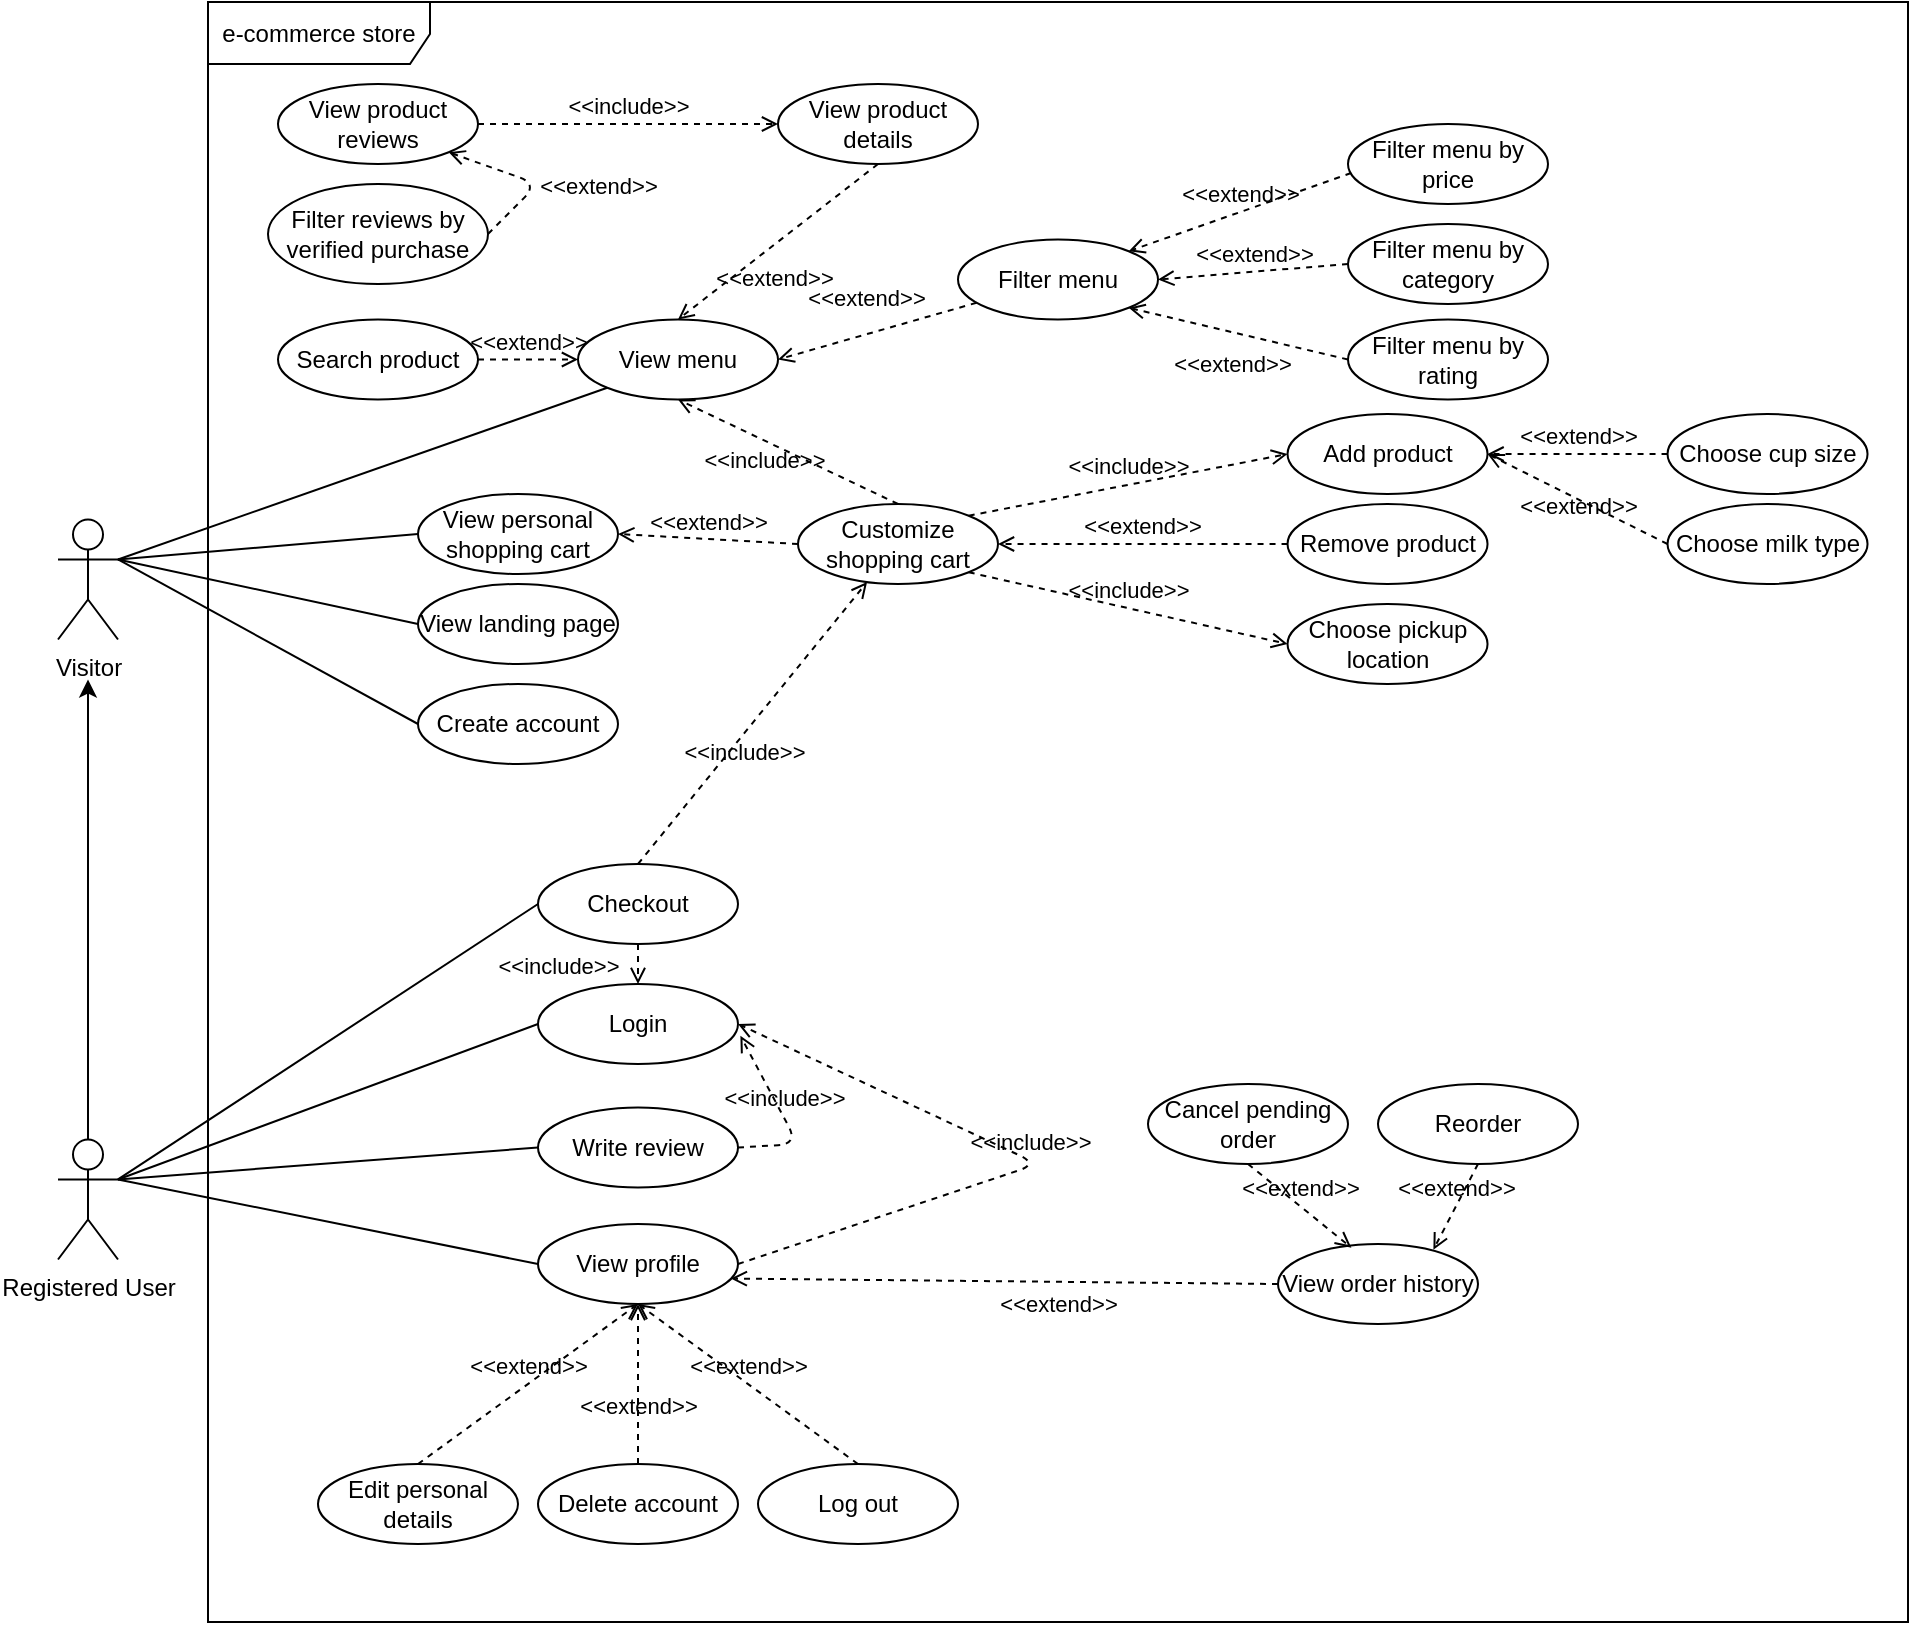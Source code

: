 <mxfile>
    <diagram id="r7dJbAfV3GpIy4L5jjtw" name="e-commerce store">
        <mxGraphModel dx="740" dy="977" grid="1" gridSize="10" guides="1" tooltips="1" connect="1" arrows="1" fold="1" page="1" pageScale="1" pageWidth="1169" pageHeight="827" math="0" shadow="0">
            <root>
                <mxCell id="0"/>
                <mxCell id="1" parent="0"/>
                <mxCell id="3" value="Visitor" style="shape=umlActor;verticalLabelPosition=bottom;verticalAlign=top;html=1;" parent="1" vertex="1">
                    <mxGeometry x="60" y="267.75" width="30" height="60" as="geometry"/>
                </mxCell>
                <mxCell id="9" style="edgeStyle=none;html=1;" parent="1" source="4" edge="1">
                    <mxGeometry relative="1" as="geometry">
                        <mxPoint x="75" y="347.75" as="targetPoint"/>
                    </mxGeometry>
                </mxCell>
                <mxCell id="4" value="Registered User" style="shape=umlActor;verticalLabelPosition=bottom;verticalAlign=top;html=1;" parent="1" vertex="1">
                    <mxGeometry x="60" y="577.75" width="30" height="60" as="geometry"/>
                </mxCell>
                <mxCell id="14" value="View order history" style="ellipse;whiteSpace=wrap;html=1;" parent="1" vertex="1">
                    <mxGeometry x="670" y="630" width="100" height="40" as="geometry"/>
                </mxCell>
                <mxCell id="18" value="Write review" style="ellipse;whiteSpace=wrap;html=1;" parent="1" vertex="1">
                    <mxGeometry x="300" y="561.75" width="100" height="40" as="geometry"/>
                </mxCell>
                <mxCell id="23" value="Login" style="ellipse;whiteSpace=wrap;html=1;align=center;" parent="1" vertex="1">
                    <mxGeometry x="300" y="500" width="100" height="40" as="geometry"/>
                </mxCell>
                <mxCell id="27" value="Customize shopping cart" style="ellipse;whiteSpace=wrap;html=1;align=center;" parent="1" vertex="1">
                    <mxGeometry x="430" y="260" width="100" height="40" as="geometry"/>
                </mxCell>
                <mxCell id="29" value="View landing page" style="ellipse;whiteSpace=wrap;html=1;align=center;" parent="1" vertex="1">
                    <mxGeometry x="240" y="300" width="100" height="40" as="geometry"/>
                </mxCell>
                <mxCell id="30" value="" style="endArrow=none;html=1;rounded=0;exitX=0;exitY=0.5;exitDx=0;exitDy=0;entryX=1;entryY=0.333;entryDx=0;entryDy=0;entryPerimeter=0;" parent="1" source="29" target="3" edge="1">
                    <mxGeometry relative="1" as="geometry">
                        <mxPoint x="622.5" y="339.25" as="sourcePoint"/>
                        <mxPoint x="90" y="290" as="targetPoint"/>
                    </mxGeometry>
                </mxCell>
                <mxCell id="31" value="View product reviews" style="ellipse;whiteSpace=wrap;html=1;" parent="1" vertex="1">
                    <mxGeometry x="170" y="50" width="100" height="40" as="geometry"/>
                </mxCell>
                <mxCell id="33" value="Create account" style="ellipse;whiteSpace=wrap;html=1;" parent="1" vertex="1">
                    <mxGeometry x="240" y="350" width="100" height="40" as="geometry"/>
                </mxCell>
                <mxCell id="34" value="" style="endArrow=none;html=1;rounded=0;exitX=0;exitY=0.5;exitDx=0;exitDy=0;entryX=1;entryY=0.333;entryDx=0;entryDy=0;entryPerimeter=0;" parent="1" source="33" target="3" edge="1">
                    <mxGeometry relative="1" as="geometry">
                        <mxPoint x="622.5" y="339.25" as="sourcePoint"/>
                        <mxPoint x="140" y="287.75" as="targetPoint"/>
                    </mxGeometry>
                </mxCell>
                <mxCell id="38" value="View profile" style="ellipse;whiteSpace=wrap;html=1;" parent="1" vertex="1">
                    <mxGeometry x="300" y="620" width="100" height="40" as="geometry"/>
                </mxCell>
                <mxCell id="42" value="Filter menu" style="ellipse;whiteSpace=wrap;html=1;align=center;" parent="1" vertex="1">
                    <mxGeometry x="510" y="127.75" width="100" height="40" as="geometry"/>
                </mxCell>
                <mxCell id="43" value="&amp;lt;&amp;lt;extend&amp;gt;&amp;gt;" style="html=1;verticalAlign=bottom;labelBackgroundColor=none;endArrow=open;endFill=0;dashed=1;entryX=1;entryY=0.5;entryDx=0;entryDy=0;" parent="1" source="42" target="44" edge="1">
                    <mxGeometry x="0.068" y="-9" width="160" relative="1" as="geometry">
                        <mxPoint x="570" y="222.25" as="sourcePoint"/>
                        <mxPoint x="720" y="192.25" as="targetPoint"/>
                        <mxPoint as="offset"/>
                    </mxGeometry>
                </mxCell>
                <mxCell id="44" value="View menu" style="ellipse;whiteSpace=wrap;html=1;align=center;" parent="1" vertex="1">
                    <mxGeometry x="320" y="167.75" width="100" height="40" as="geometry"/>
                </mxCell>
                <mxCell id="45" value="Add product" style="ellipse;whiteSpace=wrap;html=1;align=center;" parent="1" vertex="1">
                    <mxGeometry x="674.77" y="215" width="100" height="40" as="geometry"/>
                </mxCell>
                <mxCell id="49" value="&amp;lt;&amp;lt;include&amp;gt;&amp;gt;" style="html=1;verticalAlign=bottom;labelBackgroundColor=none;endArrow=open;endFill=0;dashed=1;exitX=1;exitY=0;exitDx=0;exitDy=0;entryX=0;entryY=0.5;entryDx=0;entryDy=0;" parent="1" source="27" target="45" edge="1">
                    <mxGeometry width="160" relative="1" as="geometry">
                        <mxPoint x="550.003" y="260.809" as="sourcePoint"/>
                        <mxPoint x="794.77" y="365" as="targetPoint"/>
                    </mxGeometry>
                </mxCell>
                <mxCell id="50" value="Choose cup size" style="ellipse;whiteSpace=wrap;html=1;align=center;" parent="1" vertex="1">
                    <mxGeometry x="864.77" y="215" width="100" height="40" as="geometry"/>
                </mxCell>
                <mxCell id="51" value="&amp;lt;&amp;lt;extend&amp;gt;&amp;gt;" style="html=1;verticalAlign=bottom;labelBackgroundColor=none;endArrow=open;endFill=0;dashed=1;entryX=1;entryY=0.5;entryDx=0;entryDy=0;exitX=0;exitY=0.5;exitDx=0;exitDy=0;" parent="1" source="50" target="45" edge="1">
                    <mxGeometry width="160" relative="1" as="geometry">
                        <mxPoint x="874.77" y="195" as="sourcePoint"/>
                        <mxPoint x="784.77" y="195" as="targetPoint"/>
                    </mxGeometry>
                </mxCell>
                <mxCell id="52" value="Filter reviews by verified purchase" style="ellipse;whiteSpace=wrap;html=1;align=center;" parent="1" vertex="1">
                    <mxGeometry x="165" y="100" width="110" height="50" as="geometry"/>
                </mxCell>
                <mxCell id="53" value="&amp;lt;&amp;lt;extend&amp;gt;&amp;gt;" style="html=1;verticalAlign=bottom;labelBackgroundColor=none;endArrow=open;endFill=0;dashed=1;exitX=1;exitY=0.5;exitDx=0;exitDy=0;entryX=1;entryY=1;entryDx=0;entryDy=0;" parent="1" source="52" target="31" edge="1">
                    <mxGeometry x="-0.145" y="-32" width="160" relative="1" as="geometry">
                        <mxPoint x="430" y="267.75" as="sourcePoint"/>
                        <mxPoint x="590" y="267.75" as="targetPoint"/>
                        <Array as="points">
                            <mxPoint x="300" y="100"/>
                        </Array>
                        <mxPoint x="19" y="40" as="offset"/>
                    </mxGeometry>
                </mxCell>
                <mxCell id="65" value="&amp;lt;&amp;lt;extend&amp;gt;&amp;gt;" style="html=1;verticalAlign=bottom;labelBackgroundColor=none;endArrow=open;endFill=0;dashed=1;entryX=0.964;entryY=0.682;entryDx=0;entryDy=0;entryPerimeter=0;exitX=0;exitY=0.5;exitDx=0;exitDy=0;" parent="1" source="14" target="38" edge="1">
                    <mxGeometry x="-0.2" y="20" width="160" relative="1" as="geometry">
                        <mxPoint x="460" y="708.75" as="sourcePoint"/>
                        <mxPoint x="730" y="701.75" as="targetPoint"/>
                        <mxPoint as="offset"/>
                    </mxGeometry>
                </mxCell>
                <mxCell id="70" value="" style="endArrow=none;html=1;rounded=0;exitX=0;exitY=0.5;exitDx=0;exitDy=0;entryX=1;entryY=0.333;entryDx=0;entryDy=0;entryPerimeter=0;" parent="1" source="18" target="4" edge="1">
                    <mxGeometry relative="1" as="geometry">
                        <mxPoint x="772.5" y="589.25" as="sourcePoint"/>
                        <mxPoint x="160" y="607.75" as="targetPoint"/>
                    </mxGeometry>
                </mxCell>
                <mxCell id="72" value="" style="endArrow=none;html=1;rounded=0;exitX=0;exitY=0.5;exitDx=0;exitDy=0;entryX=1;entryY=0.333;entryDx=0;entryDy=0;entryPerimeter=0;" parent="1" source="38" target="4" edge="1">
                    <mxGeometry relative="1" as="geometry">
                        <mxPoint x="772.5" y="589.25" as="sourcePoint"/>
                        <mxPoint x="160" y="607.75" as="targetPoint"/>
                    </mxGeometry>
                </mxCell>
                <mxCell id="76" value="" style="endArrow=none;html=1;rounded=0;exitX=0;exitY=0.5;exitDx=0;exitDy=0;entryX=1;entryY=0.333;entryDx=0;entryDy=0;entryPerimeter=0;" parent="1" source="23" target="4" edge="1">
                    <mxGeometry relative="1" as="geometry">
                        <mxPoint x="385" y="567.75" as="sourcePoint"/>
                        <mxPoint x="160" y="607.75" as="targetPoint"/>
                    </mxGeometry>
                </mxCell>
                <mxCell id="80" value="&amp;lt;&amp;lt;include&amp;gt;&amp;gt;" style="html=1;verticalAlign=bottom;labelBackgroundColor=none;endArrow=open;endFill=0;dashed=1;exitX=1;exitY=0.5;exitDx=0;exitDy=0;entryX=1.012;entryY=0.647;entryDx=0;entryDy=0;entryPerimeter=0;" parent="1" source="18" target="23" edge="1">
                    <mxGeometry width="160" relative="1" as="geometry">
                        <mxPoint x="620" y="531.75" as="sourcePoint"/>
                        <mxPoint x="780" y="531.75" as="targetPoint"/>
                        <Array as="points">
                            <mxPoint x="430" y="580"/>
                        </Array>
                    </mxGeometry>
                </mxCell>
                <mxCell id="81" value="&amp;lt;&amp;lt;include&amp;gt;&amp;gt;" style="html=1;verticalAlign=bottom;labelBackgroundColor=none;endArrow=open;endFill=0;dashed=1;exitX=1;exitY=0.5;exitDx=0;exitDy=0;entryX=1;entryY=0.5;entryDx=0;entryDy=0;" parent="1" source="38" target="23" edge="1">
                    <mxGeometry width="160" relative="1" as="geometry">
                        <mxPoint x="620" y="531.75" as="sourcePoint"/>
                        <mxPoint x="780" y="531.75" as="targetPoint"/>
                        <Array as="points">
                            <mxPoint x="550" y="590"/>
                        </Array>
                    </mxGeometry>
                </mxCell>
                <mxCell id="88" value="" style="endArrow=none;html=1;rounded=0;exitX=0;exitY=1;exitDx=0;exitDy=0;entryX=1;entryY=0.333;entryDx=0;entryDy=0;entryPerimeter=0;" parent="1" source="44" target="3" edge="1">
                    <mxGeometry relative="1" as="geometry">
                        <mxPoint x="622.5" y="199.25" as="sourcePoint"/>
                        <mxPoint x="130" y="287.75" as="targetPoint"/>
                    </mxGeometry>
                </mxCell>
                <mxCell id="89" value="&amp;lt;&amp;lt;include&amp;gt;&amp;gt;" style="html=1;verticalAlign=bottom;labelBackgroundColor=none;endArrow=open;endFill=0;dashed=1;exitX=0.5;exitY=0;exitDx=0;exitDy=0;entryX=0.5;entryY=1;entryDx=0;entryDy=0;" parent="1" source="27" target="44" edge="1">
                    <mxGeometry x="0.094" y="17" width="160" relative="1" as="geometry">
                        <mxPoint x="560" y="172.25" as="sourcePoint"/>
                        <mxPoint x="720" y="172.25" as="targetPoint"/>
                        <mxPoint as="offset"/>
                    </mxGeometry>
                </mxCell>
                <mxCell id="90" value="Search product" style="ellipse;whiteSpace=wrap;html=1;align=center;" parent="1" vertex="1">
                    <mxGeometry x="170" y="167.75" width="100" height="40" as="geometry"/>
                </mxCell>
                <mxCell id="91" value="&amp;lt;&amp;lt;extend&amp;gt;&amp;gt;" style="html=1;verticalAlign=bottom;labelBackgroundColor=none;endArrow=open;endFill=0;dashed=1;exitX=1;exitY=0.5;exitDx=0;exitDy=0;entryX=0;entryY=0.5;entryDx=0;entryDy=0;" parent="1" source="90" target="44" edge="1">
                    <mxGeometry width="160" relative="1" as="geometry">
                        <mxPoint x="610" y="250" as="sourcePoint"/>
                        <mxPoint x="430" y="113.5" as="targetPoint"/>
                    </mxGeometry>
                </mxCell>
                <mxCell id="98" value="Choose pickup location" style="ellipse;whiteSpace=wrap;html=1;align=center;" parent="1" vertex="1">
                    <mxGeometry x="674.77" y="310" width="100" height="40" as="geometry"/>
                </mxCell>
                <mxCell id="99" value="&amp;lt;&amp;lt;include&amp;gt;&amp;gt;" style="html=1;verticalAlign=bottom;labelBackgroundColor=none;endArrow=open;endFill=0;dashed=1;exitX=1;exitY=1;exitDx=0;exitDy=0;entryX=0;entryY=0.5;entryDx=0;entryDy=0;" parent="1" source="27" target="98" edge="1">
                    <mxGeometry width="160" relative="1" as="geometry">
                        <mxPoint x="550.003" y="289.191" as="sourcePoint"/>
                        <mxPoint x="684.77" y="245" as="targetPoint"/>
                    </mxGeometry>
                </mxCell>
                <mxCell id="XbPrcGO4-XS4k4z2lHRN-110" value="e-commerce store" style="shape=umlFrame;whiteSpace=wrap;html=1;width=111;height=31;" parent="1" vertex="1">
                    <mxGeometry x="135" y="9" width="850" height="810" as="geometry"/>
                </mxCell>
                <mxCell id="oYWEfLsK_cTWuY05dIQU-110" value="View product details" style="ellipse;whiteSpace=wrap;html=1;align=center;" parent="1" vertex="1">
                    <mxGeometry x="420" y="50" width="100" height="40" as="geometry"/>
                </mxCell>
                <mxCell id="oYWEfLsK_cTWuY05dIQU-111" value="&amp;lt;&amp;lt;extend&amp;gt;&amp;gt;" style="html=1;verticalAlign=bottom;labelBackgroundColor=none;endArrow=open;endFill=0;dashed=1;exitX=0.5;exitY=1;exitDx=0;exitDy=0;entryX=0.5;entryY=0;entryDx=0;entryDy=0;" parent="1" source="oYWEfLsK_cTWuY05dIQU-110" target="44" edge="1">
                    <mxGeometry x="0.279" y="20" width="160" relative="1" as="geometry">
                        <mxPoint x="580" y="227.75" as="sourcePoint"/>
                        <mxPoint x="740" y="227.75" as="targetPoint"/>
                        <mxPoint as="offset"/>
                    </mxGeometry>
                </mxCell>
                <mxCell id="oYWEfLsK_cTWuY05dIQU-112" value="Filter menu by price" style="ellipse;whiteSpace=wrap;html=1;align=center;" parent="1" vertex="1">
                    <mxGeometry x="705" y="70" width="100" height="40" as="geometry"/>
                </mxCell>
                <mxCell id="oYWEfLsK_cTWuY05dIQU-113" value="Filter menu by category" style="ellipse;whiteSpace=wrap;html=1;align=center;" parent="1" vertex="1">
                    <mxGeometry x="705" y="120" width="100" height="40" as="geometry"/>
                </mxCell>
                <mxCell id="oYWEfLsK_cTWuY05dIQU-114" value="Filter menu by rating" style="ellipse;whiteSpace=wrap;html=1;align=center;" parent="1" vertex="1">
                    <mxGeometry x="705" y="167.75" width="100" height="40" as="geometry"/>
                </mxCell>
                <mxCell id="oYWEfLsK_cTWuY05dIQU-116" value="&amp;lt;&amp;lt;extend&amp;gt;&amp;gt;" style="html=1;verticalAlign=bottom;labelBackgroundColor=none;endArrow=open;endFill=0;dashed=1;exitX=0.016;exitY=0.613;exitDx=0;exitDy=0;exitPerimeter=0;entryX=1;entryY=0;entryDx=0;entryDy=0;" parent="1" source="oYWEfLsK_cTWuY05dIQU-112" target="42" edge="1">
                    <mxGeometry width="160" relative="1" as="geometry">
                        <mxPoint x="420" y="277.75" as="sourcePoint"/>
                        <mxPoint x="560" y="127.75" as="targetPoint"/>
                    </mxGeometry>
                </mxCell>
                <mxCell id="oYWEfLsK_cTWuY05dIQU-117" value="&amp;lt;&amp;lt;extend&amp;gt;&amp;gt;" style="html=1;verticalAlign=bottom;labelBackgroundColor=none;endArrow=open;endFill=0;dashed=1;exitX=0;exitY=0.5;exitDx=0;exitDy=0;entryX=1;entryY=0.5;entryDx=0;entryDy=0;" parent="1" source="oYWEfLsK_cTWuY05dIQU-113" target="42" edge="1">
                    <mxGeometry width="160" relative="1" as="geometry">
                        <mxPoint x="716.6" y="112.27" as="sourcePoint"/>
                        <mxPoint x="660" y="107.75" as="targetPoint"/>
                    </mxGeometry>
                </mxCell>
                <mxCell id="oYWEfLsK_cTWuY05dIQU-118" value="&amp;lt;&amp;lt;extend&amp;gt;&amp;gt;" style="html=1;verticalAlign=bottom;labelBackgroundColor=none;endArrow=open;endFill=0;dashed=1;exitX=0;exitY=0.5;exitDx=0;exitDy=0;entryX=1;entryY=1;entryDx=0;entryDy=0;" parent="1" source="oYWEfLsK_cTWuY05dIQU-114" target="42" edge="1">
                    <mxGeometry x="-0.033" y="23" width="160" relative="1" as="geometry">
                        <mxPoint x="410" y="297.75" as="sourcePoint"/>
                        <mxPoint x="570" y="297.75" as="targetPoint"/>
                        <mxPoint y="1" as="offset"/>
                    </mxGeometry>
                </mxCell>
                <mxCell id="oYWEfLsK_cTWuY05dIQU-120" value="Checkout" style="ellipse;whiteSpace=wrap;html=1;" parent="1" vertex="1">
                    <mxGeometry x="300" y="440" width="100" height="40" as="geometry"/>
                </mxCell>
                <mxCell id="oYWEfLsK_cTWuY05dIQU-121" value="&amp;lt;&amp;lt;include&amp;gt;&amp;gt;" style="html=1;verticalAlign=bottom;labelBackgroundColor=none;endArrow=open;endFill=0;dashed=1;exitX=1;exitY=0.5;exitDx=0;exitDy=0;entryX=0;entryY=0.5;entryDx=0;entryDy=0;" parent="1" source="31" target="oYWEfLsK_cTWuY05dIQU-110" edge="1">
                    <mxGeometry width="160" relative="1" as="geometry">
                        <mxPoint x="350" y="140" as="sourcePoint"/>
                        <mxPoint x="510" y="140" as="targetPoint"/>
                    </mxGeometry>
                </mxCell>
                <mxCell id="oYWEfLsK_cTWuY05dIQU-123" value="&amp;lt;&amp;lt;include&amp;gt;&amp;gt;" style="html=1;verticalAlign=bottom;labelBackgroundColor=none;endArrow=open;endFill=0;dashed=1;exitX=0.5;exitY=0;exitDx=0;exitDy=0;" parent="1" source="oYWEfLsK_cTWuY05dIQU-120" target="27" edge="1">
                    <mxGeometry x="-0.228" y="-12" width="160" relative="1" as="geometry">
                        <mxPoint x="350" y="390" as="sourcePoint"/>
                        <mxPoint x="510" y="390" as="targetPoint"/>
                        <mxPoint as="offset"/>
                    </mxGeometry>
                </mxCell>
                <mxCell id="oYWEfLsK_cTWuY05dIQU-124" value="" style="endArrow=none;html=1;rounded=0;exitX=0;exitY=0.5;exitDx=0;exitDy=0;entryX=1;entryY=0.333;entryDx=0;entryDy=0;entryPerimeter=0;" parent="1" source="oYWEfLsK_cTWuY05dIQU-120" target="4" edge="1">
                    <mxGeometry relative="1" as="geometry">
                        <mxPoint x="512.5" y="411.5" as="sourcePoint"/>
                        <mxPoint x="160" y="610" as="targetPoint"/>
                    </mxGeometry>
                </mxCell>
                <mxCell id="oYWEfLsK_cTWuY05dIQU-125" value="Reorder" style="ellipse;whiteSpace=wrap;html=1;" parent="1" vertex="1">
                    <mxGeometry x="720" y="550" width="100" height="40" as="geometry"/>
                </mxCell>
                <mxCell id="oYWEfLsK_cTWuY05dIQU-126" value="Cancel pending order" style="ellipse;whiteSpace=wrap;html=1;" parent="1" vertex="1">
                    <mxGeometry x="605" y="550" width="100" height="40" as="geometry"/>
                </mxCell>
                <mxCell id="oYWEfLsK_cTWuY05dIQU-128" value="Edit personal details" style="ellipse;whiteSpace=wrap;html=1;" parent="1" vertex="1">
                    <mxGeometry x="190" y="740" width="100" height="40" as="geometry"/>
                </mxCell>
                <mxCell id="oYWEfLsK_cTWuY05dIQU-129" value="Delete account" style="ellipse;whiteSpace=wrap;html=1;" parent="1" vertex="1">
                    <mxGeometry x="300" y="740" width="100" height="40" as="geometry"/>
                </mxCell>
                <mxCell id="oYWEfLsK_cTWuY05dIQU-130" value="Log out" style="ellipse;whiteSpace=wrap;html=1;" parent="1" vertex="1">
                    <mxGeometry x="410" y="740" width="100" height="40" as="geometry"/>
                </mxCell>
                <mxCell id="oYWEfLsK_cTWuY05dIQU-132" value="&amp;lt;&amp;lt;extend&amp;gt;&amp;gt;" style="html=1;verticalAlign=bottom;labelBackgroundColor=none;endArrow=open;endFill=0;dashed=1;exitX=0.5;exitY=0;exitDx=0;exitDy=0;entryX=0.5;entryY=1;entryDx=0;entryDy=0;" parent="1" source="oYWEfLsK_cTWuY05dIQU-128" target="38" edge="1">
                    <mxGeometry width="160" relative="1" as="geometry">
                        <mxPoint x="500" y="550" as="sourcePoint"/>
                        <mxPoint x="660" y="550" as="targetPoint"/>
                    </mxGeometry>
                </mxCell>
                <mxCell id="oYWEfLsK_cTWuY05dIQU-133" value="&amp;lt;&amp;lt;extend&amp;gt;&amp;gt;" style="html=1;verticalAlign=bottom;labelBackgroundColor=none;endArrow=open;endFill=0;dashed=1;exitX=0.5;exitY=0;exitDx=0;exitDy=0;entryX=0.5;entryY=1;entryDx=0;entryDy=0;" parent="1" source="oYWEfLsK_cTWuY05dIQU-129" target="38" edge="1">
                    <mxGeometry x="-0.5" width="160" relative="1" as="geometry">
                        <mxPoint x="250" y="750" as="sourcePoint"/>
                        <mxPoint x="360" y="670" as="targetPoint"/>
                        <mxPoint as="offset"/>
                    </mxGeometry>
                </mxCell>
                <mxCell id="oYWEfLsK_cTWuY05dIQU-134" value="&amp;lt;&amp;lt;extend&amp;gt;&amp;gt;" style="html=1;verticalAlign=bottom;labelBackgroundColor=none;endArrow=open;endFill=0;dashed=1;exitX=0.5;exitY=0;exitDx=0;exitDy=0;" parent="1" source="oYWEfLsK_cTWuY05dIQU-130" edge="1">
                    <mxGeometry width="160" relative="1" as="geometry">
                        <mxPoint x="360" y="750" as="sourcePoint"/>
                        <mxPoint x="350" y="660" as="targetPoint"/>
                    </mxGeometry>
                </mxCell>
                <mxCell id="oYWEfLsK_cTWuY05dIQU-135" value="&amp;lt;&amp;lt;extend&amp;gt;&amp;gt;" style="html=1;verticalAlign=bottom;labelBackgroundColor=none;endArrow=open;endFill=0;dashed=1;exitX=0.5;exitY=1;exitDx=0;exitDy=0;entryX=0.777;entryY=0.071;entryDx=0;entryDy=0;entryPerimeter=0;" parent="1" source="oYWEfLsK_cTWuY05dIQU-125" target="14" edge="1">
                    <mxGeometry width="160" relative="1" as="geometry">
                        <mxPoint x="500" y="620" as="sourcePoint"/>
                        <mxPoint x="660" y="620" as="targetPoint"/>
                    </mxGeometry>
                </mxCell>
                <mxCell id="oYWEfLsK_cTWuY05dIQU-136" value="&amp;lt;&amp;lt;extend&amp;gt;&amp;gt;" style="html=1;verticalAlign=bottom;labelBackgroundColor=none;endArrow=open;endFill=0;dashed=1;exitX=0.5;exitY=1;exitDx=0;exitDy=0;entryX=0.367;entryY=0.046;entryDx=0;entryDy=0;entryPerimeter=0;" parent="1" source="oYWEfLsK_cTWuY05dIQU-126" target="14" edge="1">
                    <mxGeometry width="160" relative="1" as="geometry">
                        <mxPoint x="500" y="620" as="sourcePoint"/>
                        <mxPoint x="720" y="670" as="targetPoint"/>
                    </mxGeometry>
                </mxCell>
                <mxCell id="oYWEfLsK_cTWuY05dIQU-138" value="Remove product" style="ellipse;whiteSpace=wrap;html=1;align=center;" parent="1" vertex="1">
                    <mxGeometry x="674.77" y="260" width="100" height="40" as="geometry"/>
                </mxCell>
                <mxCell id="oYWEfLsK_cTWuY05dIQU-142" value="&amp;lt;&amp;lt;extend&amp;gt;&amp;gt;" style="html=1;verticalAlign=bottom;labelBackgroundColor=none;endArrow=open;endFill=0;dashed=1;exitX=0;exitY=0.5;exitDx=0;exitDy=0;entryX=1;entryY=0.5;entryDx=0;entryDy=0;" parent="1" source="oYWEfLsK_cTWuY05dIQU-138" target="27" edge="1">
                    <mxGeometry width="160" relative="1" as="geometry">
                        <mxPoint x="810" y="260" as="sourcePoint"/>
                        <mxPoint x="970" y="260" as="targetPoint"/>
                    </mxGeometry>
                </mxCell>
                <mxCell id="oYWEfLsK_cTWuY05dIQU-143" value="Choose milk type" style="ellipse;whiteSpace=wrap;html=1;align=center;" parent="1" vertex="1">
                    <mxGeometry x="864.77" y="260" width="100" height="40" as="geometry"/>
                </mxCell>
                <mxCell id="oYWEfLsK_cTWuY05dIQU-144" value="&amp;lt;&amp;lt;extend&amp;gt;&amp;gt;" style="html=1;verticalAlign=bottom;labelBackgroundColor=none;endArrow=open;endFill=0;dashed=1;entryX=1;entryY=0.5;entryDx=0;entryDy=0;exitX=0;exitY=0.5;exitDx=0;exitDy=0;" parent="1" source="oYWEfLsK_cTWuY05dIQU-143" target="45" edge="1">
                    <mxGeometry x="-0.115" y="11" width="160" relative="1" as="geometry">
                        <mxPoint x="874.77" y="245" as="sourcePoint"/>
                        <mxPoint x="784.77" y="245" as="targetPoint"/>
                        <mxPoint as="offset"/>
                    </mxGeometry>
                </mxCell>
                <mxCell id="7aCuS_SyKWkOEgxcK_L_-111" value="View personal shopping cart" style="ellipse;whiteSpace=wrap;html=1;align=center;" parent="1" vertex="1">
                    <mxGeometry x="240" y="255" width="100" height="40" as="geometry"/>
                </mxCell>
                <mxCell id="7aCuS_SyKWkOEgxcK_L_-112" value="&amp;lt;&amp;lt;extend&amp;gt;&amp;gt;" style="html=1;verticalAlign=bottom;labelBackgroundColor=none;endArrow=open;endFill=0;dashed=1;exitX=0;exitY=0.5;exitDx=0;exitDy=0;entryX=1;entryY=0.5;entryDx=0;entryDy=0;" parent="1" source="27" target="7aCuS_SyKWkOEgxcK_L_-111" edge="1">
                    <mxGeometry width="160" relative="1" as="geometry">
                        <mxPoint x="330" y="320" as="sourcePoint"/>
                        <mxPoint x="350" y="290" as="targetPoint"/>
                    </mxGeometry>
                </mxCell>
                <mxCell id="7aCuS_SyKWkOEgxcK_L_-113" value="" style="endArrow=none;html=1;rounded=0;exitX=1;exitY=0.333;exitDx=0;exitDy=0;entryX=0;entryY=0.5;entryDx=0;entryDy=0;exitPerimeter=0;" parent="1" source="3" target="7aCuS_SyKWkOEgxcK_L_-111" edge="1">
                    <mxGeometry relative="1" as="geometry">
                        <mxPoint x="492.5" y="351.5" as="sourcePoint"/>
                        <mxPoint x="320" y="290" as="targetPoint"/>
                    </mxGeometry>
                </mxCell>
                <mxCell id="111" value="&amp;lt;&amp;lt;include&amp;gt;&amp;gt;" style="html=1;verticalAlign=bottom;labelBackgroundColor=none;endArrow=open;endFill=0;dashed=1;exitX=0.5;exitY=1;exitDx=0;exitDy=0;entryX=0.5;entryY=0;entryDx=0;entryDy=0;" parent="1" source="oYWEfLsK_cTWuY05dIQU-120" target="23" edge="1">
                    <mxGeometry x="1" y="-40" width="160" relative="1" as="geometry">
                        <mxPoint x="370" y="530" as="sourcePoint"/>
                        <mxPoint x="530" y="530" as="targetPoint"/>
                        <mxPoint as="offset"/>
                    </mxGeometry>
                </mxCell>
            </root>
        </mxGraphModel>
    </diagram>
    <diagram id="YCsV4Q36g4eCpAtGL3oJ" name="admin-dashboard">
        <mxGraphModel dx="740" dy="977" grid="1" gridSize="10" guides="1" tooltips="1" connect="1" arrows="1" fold="1" page="1" pageScale="1" pageWidth="1169" pageHeight="827" math="0" shadow="0">
            <root>
                <mxCell id="0"/>
                <mxCell id="1" parent="0"/>
                <mxCell id="qYANGDcUilez0iDTnZ3_-1" value="Administrator" style="shape=umlActor;verticalLabelPosition=bottom;verticalAlign=top;html=1;" parent="1" vertex="1">
                    <mxGeometry x="220" y="300" width="30" height="60" as="geometry"/>
                </mxCell>
                <mxCell id="qYANGDcUilez0iDTnZ3_-14" value="" style="endArrow=none;html=1;rounded=0;exitX=0;exitY=0.625;exitDx=0;exitDy=0;entryX=1;entryY=0.333;entryDx=0;entryDy=0;entryPerimeter=0;exitPerimeter=0;" parent="1" source="IsLR2sInOmNp38VUzQNV-2" target="qYANGDcUilez0iDTnZ3_-1" edge="1">
                    <mxGeometry relative="1" as="geometry">
                        <mxPoint x="690.0" y="305" as="sourcePoint"/>
                        <mxPoint x="380" y="310" as="targetPoint"/>
                    </mxGeometry>
                </mxCell>
                <mxCell id="qYANGDcUilez0iDTnZ3_-15" value="" style="endArrow=none;html=1;rounded=0;entryX=0;entryY=0.5;entryDx=0;entryDy=0;exitX=1;exitY=0.333;exitDx=0;exitDy=0;exitPerimeter=0;" parent="1" source="qYANGDcUilez0iDTnZ3_-1" target="IsLR2sInOmNp38VUzQNV-3" edge="1">
                    <mxGeometry relative="1" as="geometry">
                        <mxPoint x="390" y="330" as="sourcePoint"/>
                        <mxPoint x="430" y="355" as="targetPoint"/>
                    </mxGeometry>
                </mxCell>
                <mxCell id="qYANGDcUilez0iDTnZ3_-17" value="" style="endArrow=none;html=1;rounded=0;entryX=1;entryY=0.333;entryDx=0;entryDy=0;entryPerimeter=0;exitX=0;exitY=0.5;exitDx=0;exitDy=0;" parent="1" source="IsLR2sInOmNp38VUzQNV-1" target="qYANGDcUilez0iDTnZ3_-1" edge="1">
                    <mxGeometry relative="1" as="geometry">
                        <mxPoint x="430.42" y="236.25" as="sourcePoint"/>
                        <mxPoint x="350" y="290" as="targetPoint"/>
                    </mxGeometry>
                </mxCell>
                <mxCell id="qYANGDcUilez0iDTnZ3_-19" value="" style="endArrow=none;html=1;rounded=0;exitX=-0.004;exitY=0.613;exitDx=0;exitDy=0;entryX=1;entryY=0.333;entryDx=0;entryDy=0;entryPerimeter=0;exitPerimeter=0;" parent="1" source="IsLR2sInOmNp38VUzQNV-13" target="qYANGDcUilez0iDTnZ3_-1" edge="1">
                    <mxGeometry relative="1" as="geometry">
                        <mxPoint x="460.0" y="635" as="sourcePoint"/>
                        <mxPoint x="230" y="430" as="targetPoint"/>
                    </mxGeometry>
                </mxCell>
                <mxCell id="qYANGDcUilez0iDTnZ3_-20" value="" style="endArrow=none;html=1;rounded=0;exitX=0;exitY=0.5;exitDx=0;exitDy=0;entryX=1;entryY=0.333;entryDx=0;entryDy=0;entryPerimeter=0;" parent="1" source="IsLR2sInOmNp38VUzQNV-12" target="qYANGDcUilez0iDTnZ3_-1" edge="1">
                    <mxGeometry relative="1" as="geometry">
                        <mxPoint x="440.0" y="575" as="sourcePoint"/>
                        <mxPoint x="320" y="330" as="targetPoint"/>
                    </mxGeometry>
                </mxCell>
                <mxCell id="qYANGDcUilez0iDTnZ3_-21" value="" style="endArrow=none;html=1;rounded=0;exitX=0;exitY=0.5;exitDx=0;exitDy=0;entryX=1;entryY=0.333;entryDx=0;entryDy=0;entryPerimeter=0;" parent="1" source="IsLR2sInOmNp38VUzQNV-5" target="qYANGDcUilez0iDTnZ3_-1" edge="1">
                    <mxGeometry relative="1" as="geometry">
                        <mxPoint x="440" y="509.97" as="sourcePoint"/>
                        <mxPoint x="540" y="420" as="targetPoint"/>
                    </mxGeometry>
                </mxCell>
                <mxCell id="qYANGDcUilez0iDTnZ3_-22" value="" style="endArrow=none;html=1;rounded=0;entryX=0;entryY=0.5;entryDx=0;entryDy=0;exitX=1;exitY=0.333;exitDx=0;exitDy=0;exitPerimeter=0;" parent="1" source="qYANGDcUilez0iDTnZ3_-1" target="IsLR2sInOmNp38VUzQNV-4" edge="1">
                    <mxGeometry relative="1" as="geometry">
                        <mxPoint x="712.5" y="481.5" as="sourcePoint"/>
                        <mxPoint x="430" y="445" as="targetPoint"/>
                    </mxGeometry>
                </mxCell>
                <mxCell id="qYANGDcUilez0iDTnZ3_-28" value="&amp;lt;&amp;lt;include&amp;gt;&amp;gt;" style="html=1;verticalAlign=bottom;labelBackgroundColor=none;endArrow=open;endFill=0;dashed=1;exitX=1;exitY=0.5;exitDx=0;exitDy=0;entryX=0.5;entryY=0;entryDx=0;entryDy=0;" parent="1" source="IsLR2sInOmNp38VUzQNV-1" target="IsLR2sInOmNp38VUzQNV-2" edge="1">
                    <mxGeometry width="160" relative="1" as="geometry">
                        <mxPoint x="570" y="245" as="sourcePoint"/>
                        <mxPoint x="742.22" y="268.53" as="targetPoint"/>
                    </mxGeometry>
                </mxCell>
                <mxCell id="zNc4y6tBU-rgkUzwg6__-1" value="admin-dashboard" style="shape=umlFrame;whiteSpace=wrap;html=1;width=120;height=30;" parent="1" vertex="1">
                    <mxGeometry x="300" y="80" width="770" height="700" as="geometry"/>
                </mxCell>
                <mxCell id="IsLR2sInOmNp38VUzQNV-1" value="View customer reviews" style="ellipse;whiteSpace=wrap;html=1;align=center;" parent="1" vertex="1">
                    <mxGeometry x="460" y="230" width="100" height="40" as="geometry"/>
                </mxCell>
                <mxCell id="IsLR2sInOmNp38VUzQNV-2" value="Login" style="ellipse;whiteSpace=wrap;html=1;align=center;" parent="1" vertex="1">
                    <mxGeometry x="710" y="270" width="100" height="40" as="geometry"/>
                </mxCell>
                <mxCell id="IsLR2sInOmNp38VUzQNV-3" value="Log out" style="ellipse;whiteSpace=wrap;html=1;align=center;" parent="1" vertex="1">
                    <mxGeometry x="460" y="330" width="100" height="40" as="geometry"/>
                </mxCell>
                <mxCell id="IsLR2sInOmNp38VUzQNV-4" value="View analytics dashboard" style="ellipse;whiteSpace=wrap;html=1;align=center;" parent="1" vertex="1">
                    <mxGeometry x="460" y="630" width="100" height="40" as="geometry"/>
                </mxCell>
                <mxCell id="IsLR2sInOmNp38VUzQNV-5" value="View product&lt;br&gt;catalog" style="ellipse;whiteSpace=wrap;html=1;align=center;" parent="1" vertex="1">
                    <mxGeometry x="455" y="450" width="100" height="40" as="geometry"/>
                </mxCell>
                <mxCell id="IsLR2sInOmNp38VUzQNV-6" value="Add new product" style="ellipse;whiteSpace=wrap;html=1;align=center;" parent="1" vertex="1">
                    <mxGeometry x="740" y="450" width="100" height="40" as="geometry"/>
                </mxCell>
                <mxCell id="IsLR2sInOmNp38VUzQNV-7" value="Update product" style="ellipse;whiteSpace=wrap;html=1;align=center;" parent="1" vertex="1">
                    <mxGeometry x="740" y="500" width="100" height="40" as="geometry"/>
                </mxCell>
                <mxCell id="IsLR2sInOmNp38VUzQNV-8" value="Delete product" style="ellipse;whiteSpace=wrap;html=1;align=center;" parent="1" vertex="1">
                    <mxGeometry x="740" y="400" width="100" height="40" as="geometry"/>
                </mxCell>
                <mxCell id="IsLR2sInOmNp38VUzQNV-9" value="&amp;lt;&amp;lt;extend&amp;gt;&amp;gt;" style="html=1;verticalAlign=bottom;labelBackgroundColor=none;endArrow=open;endFill=0;dashed=1;exitX=0;exitY=0.5;exitDx=0;exitDy=0;entryX=1;entryY=0.5;entryDx=0;entryDy=0;" parent="1" source="IsLR2sInOmNp38VUzQNV-8" target="IsLR2sInOmNp38VUzQNV-5" edge="1">
                    <mxGeometry x="-0.24" y="1" width="160" relative="1" as="geometry">
                        <mxPoint x="705" y="480" as="sourcePoint"/>
                        <mxPoint x="865" y="480" as="targetPoint"/>
                        <mxPoint as="offset"/>
                    </mxGeometry>
                </mxCell>
                <mxCell id="IsLR2sInOmNp38VUzQNV-10" value="&amp;lt;&amp;lt;extend&amp;gt;&amp;gt;" style="html=1;verticalAlign=bottom;labelBackgroundColor=none;endArrow=open;endFill=0;dashed=1;exitX=0;exitY=0.5;exitDx=0;exitDy=0;" parent="1" source="IsLR2sInOmNp38VUzQNV-6" edge="1">
                    <mxGeometry x="-0.351" width="160" relative="1" as="geometry">
                        <mxPoint x="705" y="480" as="sourcePoint"/>
                        <mxPoint x="555" y="470" as="targetPoint"/>
                        <mxPoint as="offset"/>
                    </mxGeometry>
                </mxCell>
                <mxCell id="IsLR2sInOmNp38VUzQNV-11" value="&amp;lt;&amp;lt;extend&amp;gt;&amp;gt;" style="html=1;verticalAlign=bottom;labelBackgroundColor=none;endArrow=open;endFill=0;dashed=1;exitX=0.025;exitY=0.628;exitDx=0;exitDy=0;exitPerimeter=0;entryX=1;entryY=0.5;entryDx=0;entryDy=0;" parent="1" source="IsLR2sInOmNp38VUzQNV-7" target="IsLR2sInOmNp38VUzQNV-5" edge="1">
                    <mxGeometry x="-0.077" y="21" width="160" relative="1" as="geometry">
                        <mxPoint x="635" y="480" as="sourcePoint"/>
                        <mxPoint x="565" y="480" as="targetPoint"/>
                        <mxPoint as="offset"/>
                    </mxGeometry>
                </mxCell>
                <mxCell id="IsLR2sInOmNp38VUzQNV-12" value="View customer details" style="ellipse;whiteSpace=wrap;html=1;align=center;" parent="1" vertex="1">
                    <mxGeometry x="460" y="510" width="100" height="40" as="geometry"/>
                </mxCell>
                <mxCell id="IsLR2sInOmNp38VUzQNV-13" value="View order details" style="ellipse;whiteSpace=wrap;html=1;align=center;" parent="1" vertex="1">
                    <mxGeometry x="460" y="580" width="100" height="40" as="geometry"/>
                </mxCell>
                <mxCell id="IsLR2sInOmNp38VUzQNV-17" value="Update order status" style="ellipse;whiteSpace=wrap;html=1;align=center;" parent="1" vertex="1">
                    <mxGeometry x="710" y="580" width="100" height="40" as="geometry"/>
                </mxCell>
                <mxCell id="IsLR2sInOmNp38VUzQNV-18" value="Print a report" style="ellipse;whiteSpace=wrap;html=1;align=center;" parent="1" vertex="1">
                    <mxGeometry x="615" y="710" width="100" height="40" as="geometry"/>
                </mxCell>
                <mxCell id="IsLR2sInOmNp38VUzQNV-19" value="&amp;lt;&amp;lt;extend&amp;gt;&amp;gt;" style="html=1;verticalAlign=bottom;labelBackgroundColor=none;endArrow=open;endFill=0;dashed=1;exitX=0.5;exitY=0;exitDx=0;exitDy=0;" parent="1" source="IsLR2sInOmNp38VUzQNV-18" target="IsLR2sInOmNp38VUzQNV-4" edge="1">
                    <mxGeometry x="-0.108" y="-4" width="160" relative="1" as="geometry">
                        <mxPoint x="650" y="500" as="sourcePoint"/>
                        <mxPoint x="810" y="500" as="targetPoint"/>
                        <mxPoint as="offset"/>
                    </mxGeometry>
                </mxCell>
                <mxCell id="IsLR2sInOmNp38VUzQNV-20" value="&amp;lt;&amp;lt;extend&amp;gt;&amp;gt;" style="html=1;verticalAlign=bottom;labelBackgroundColor=none;endArrow=open;endFill=0;dashed=1;exitX=0;exitY=0.5;exitDx=0;exitDy=0;" parent="1" source="IsLR2sInOmNp38VUzQNV-17" target="IsLR2sInOmNp38VUzQNV-13" edge="1">
                    <mxGeometry width="160" relative="1" as="geometry">
                        <mxPoint x="650" y="500" as="sourcePoint"/>
                        <mxPoint x="810" y="500" as="targetPoint"/>
                    </mxGeometry>
                </mxCell>
                <mxCell id="IsLR2sInOmNp38VUzQNV-21" value="Respond to review" style="ellipse;whiteSpace=wrap;html=1;align=center;" parent="1" vertex="1">
                    <mxGeometry x="450" y="130" width="100" height="40" as="geometry"/>
                </mxCell>
                <mxCell id="IsLR2sInOmNp38VUzQNV-22" value="&amp;lt;&amp;lt;extend&amp;gt;&amp;gt;" style="html=1;verticalAlign=bottom;labelBackgroundColor=none;endArrow=open;endFill=0;dashed=1;exitX=0.5;exitY=1;exitDx=0;exitDy=0;entryX=0.5;entryY=0;entryDx=0;entryDy=0;" parent="1" source="IsLR2sInOmNp38VUzQNV-21" target="IsLR2sInOmNp38VUzQNV-1" edge="1">
                    <mxGeometry x="0.189" y="-26" width="160" relative="1" as="geometry">
                        <mxPoint x="650" y="150" as="sourcePoint"/>
                        <mxPoint x="810" y="150" as="targetPoint"/>
                        <mxPoint as="offset"/>
                    </mxGeometry>
                </mxCell>
                <mxCell id="IsLR2sInOmNp38VUzQNV-23" value="Delete review" style="ellipse;whiteSpace=wrap;html=1;align=center;" parent="1" vertex="1">
                    <mxGeometry x="560" y="130" width="100" height="40" as="geometry"/>
                </mxCell>
                <mxCell id="IsLR2sInOmNp38VUzQNV-24" value="&amp;lt;&amp;lt;extend&amp;gt;&amp;gt;" style="html=1;verticalAlign=bottom;labelBackgroundColor=none;endArrow=open;endFill=0;dashed=1;exitX=0.556;exitY=1.078;exitDx=0;exitDy=0;exitPerimeter=0;entryX=1;entryY=0;entryDx=0;entryDy=0;" parent="1" source="IsLR2sInOmNp38VUzQNV-23" target="IsLR2sInOmNp38VUzQNV-1" edge="1">
                    <mxGeometry x="-0.549" y="30" width="160" relative="1" as="geometry">
                        <mxPoint x="650" y="150" as="sourcePoint"/>
                        <mxPoint x="810" y="150" as="targetPoint"/>
                        <mxPoint as="offset"/>
                    </mxGeometry>
                </mxCell>
                <mxCell id="IsLR2sInOmNp38VUzQNV-25" value="&amp;lt;&amp;lt;include&amp;gt;&amp;gt;" style="html=1;verticalAlign=bottom;labelBackgroundColor=none;endArrow=open;endFill=0;dashed=1;exitX=0.985;exitY=0.63;exitDx=0;exitDy=0;entryX=0.5;entryY=1;entryDx=0;entryDy=0;exitPerimeter=0;" parent="1" source="IsLR2sInOmNp38VUzQNV-3" target="IsLR2sInOmNp38VUzQNV-2" edge="1">
                    <mxGeometry width="160" relative="1" as="geometry">
                        <mxPoint x="560" y="250" as="sourcePoint"/>
                        <mxPoint x="770" y="280" as="targetPoint"/>
                    </mxGeometry>
                </mxCell>
                <mxCell id="IsLR2sInOmNp38VUzQNV-26" value="Send promotional email" style="ellipse;whiteSpace=wrap;html=1;align=center;" parent="1" vertex="1">
                    <mxGeometry x="455" y="388.5" width="110" height="50" as="geometry"/>
                </mxCell>
                <mxCell id="IsLR2sInOmNp38VUzQNV-28" value="View popular products" style="ellipse;whiteSpace=wrap;html=1;align=center;" parent="1" vertex="1">
                    <mxGeometry x="370" y="710" width="100" height="40" as="geometry"/>
                </mxCell>
                <mxCell id="IsLR2sInOmNp38VUzQNV-29" value="View product performance" style="ellipse;whiteSpace=wrap;html=1;align=center;" parent="1" vertex="1">
                    <mxGeometry x="485" y="710" width="100" height="40" as="geometry"/>
                </mxCell>
                <mxCell id="IsLR2sInOmNp38VUzQNV-32" value="&amp;lt;&amp;lt;extend&amp;gt;&amp;gt;" style="html=1;verticalAlign=bottom;labelBackgroundColor=none;endArrow=open;endFill=0;dashed=1;entryX=0.24;entryY=0.93;entryDx=0;entryDy=0;entryPerimeter=0;" parent="1" source="IsLR2sInOmNp38VUzQNV-28" target="IsLR2sInOmNp38VUzQNV-4" edge="1">
                    <mxGeometry x="-0.724" y="21" width="160" relative="1" as="geometry">
                        <mxPoint x="590" y="570" as="sourcePoint"/>
                        <mxPoint x="750" y="570" as="targetPoint"/>
                        <mxPoint as="offset"/>
                    </mxGeometry>
                </mxCell>
                <mxCell id="IsLR2sInOmNp38VUzQNV-33" value="&amp;lt;&amp;lt;extend&amp;gt;&amp;gt;" style="html=1;verticalAlign=bottom;labelBackgroundColor=none;endArrow=open;endFill=0;dashed=1;exitX=0.5;exitY=0;exitDx=0;exitDy=0;entryX=0.5;entryY=1;entryDx=0;entryDy=0;" parent="1" source="IsLR2sInOmNp38VUzQNV-29" target="IsLR2sInOmNp38VUzQNV-4" edge="1">
                    <mxGeometry x="-0.36" y="-12" width="160" relative="1" as="geometry">
                        <mxPoint x="590" y="570" as="sourcePoint"/>
                        <mxPoint x="750" y="570" as="targetPoint"/>
                        <mxPoint as="offset"/>
                    </mxGeometry>
                </mxCell>
                <mxCell id="vj0XMLkDAo_J8Zx2qkYk-1" value="" style="endArrow=none;html=1;rounded=0;exitX=0;exitY=0.5;exitDx=0;exitDy=0;entryX=1;entryY=0.333;entryDx=0;entryDy=0;entryPerimeter=0;" parent="1" source="IsLR2sInOmNp38VUzQNV-26" target="qYANGDcUilez0iDTnZ3_-1" edge="1">
                    <mxGeometry relative="1" as="geometry">
                        <mxPoint x="882.5" y="411.5" as="sourcePoint"/>
                        <mxPoint x="710" y="350" as="targetPoint"/>
                    </mxGeometry>
                </mxCell>
                <mxCell id="vj0XMLkDAo_J8Zx2qkYk-2" value="&amp;lt;&amp;lt;include&amp;gt;&amp;gt;" style="html=1;verticalAlign=bottom;labelBackgroundColor=none;endArrow=open;endFill=0;dashed=1;exitX=1;exitY=0.5;exitDx=0;exitDy=0;entryX=0.5;entryY=1;entryDx=0;entryDy=0;" parent="1" source="IsLR2sInOmNp38VUzQNV-26" target="IsLR2sInOmNp38VUzQNV-2" edge="1">
                    <mxGeometry width="160" relative="1" as="geometry">
                        <mxPoint x="720" y="390" as="sourcePoint"/>
                        <mxPoint x="880" y="390" as="targetPoint"/>
                    </mxGeometry>
                </mxCell>
                <mxCell id="vj0XMLkDAo_J8Zx2qkYk-3" value="&amp;lt;&amp;lt;include&amp;gt;&amp;gt;" style="html=1;verticalAlign=bottom;labelBackgroundColor=none;endArrow=open;endFill=0;dashed=1;exitX=1;exitY=0.5;exitDx=0;exitDy=0;entryX=1;entryY=1;entryDx=0;entryDy=0;" parent="1" source="IsLR2sInOmNp38VUzQNV-12" target="IsLR2sInOmNp38VUzQNV-2" edge="1">
                    <mxGeometry width="160" relative="1" as="geometry">
                        <mxPoint x="720" y="390" as="sourcePoint"/>
                        <mxPoint x="880" y="390" as="targetPoint"/>
                        <Array as="points">
                            <mxPoint x="920" y="580"/>
                        </Array>
                    </mxGeometry>
                </mxCell>
                <mxCell id="vj0XMLkDAo_J8Zx2qkYk-4" value="&amp;lt;&amp;lt;include&amp;gt;&amp;gt;" style="html=1;verticalAlign=bottom;labelBackgroundColor=none;endArrow=open;endFill=0;dashed=1;exitX=1;exitY=1;exitDx=0;exitDy=0;entryX=1;entryY=0.5;entryDx=0;entryDy=0;" parent="1" source="IsLR2sInOmNp38VUzQNV-13" target="IsLR2sInOmNp38VUzQNV-2" edge="1">
                    <mxGeometry width="160" relative="1" as="geometry">
                        <mxPoint x="720" y="470" as="sourcePoint"/>
                        <mxPoint x="880" y="470" as="targetPoint"/>
                        <Array as="points">
                            <mxPoint x="980" y="660"/>
                        </Array>
                    </mxGeometry>
                </mxCell>
                <mxCell id="vj0XMLkDAo_J8Zx2qkYk-5" value="&amp;lt;&amp;lt;include&amp;gt;&amp;gt;" style="html=1;verticalAlign=bottom;labelBackgroundColor=none;endArrow=open;endFill=0;dashed=1;exitX=1;exitY=0.5;exitDx=0;exitDy=0;" parent="1" source="IsLR2sInOmNp38VUzQNV-4" edge="1">
                    <mxGeometry width="160" relative="1" as="geometry">
                        <mxPoint x="720" y="470" as="sourcePoint"/>
                        <mxPoint x="810" y="290" as="targetPoint"/>
                        <Array as="points">
                            <mxPoint x="1030" y="690"/>
                        </Array>
                    </mxGeometry>
                </mxCell>
                <mxCell id="vj0XMLkDAo_J8Zx2qkYk-6" value="&amp;lt;&amp;lt;include&amp;gt;&amp;gt;" style="html=1;verticalAlign=bottom;labelBackgroundColor=none;endArrow=open;endFill=0;dashed=1;exitX=1;exitY=0;exitDx=0;exitDy=0;entryX=0.686;entryY=0.976;entryDx=0;entryDy=0;entryPerimeter=0;" parent="1" source="IsLR2sInOmNp38VUzQNV-5" target="IsLR2sInOmNp38VUzQNV-2" edge="1">
                    <mxGeometry width="160" relative="1" as="geometry">
                        <mxPoint x="600" y="440" as="sourcePoint"/>
                        <mxPoint x="880" y="470" as="targetPoint"/>
                        <Array as="points">
                            <mxPoint x="680" y="400"/>
                        </Array>
                    </mxGeometry>
                </mxCell>
            </root>
        </mxGraphModel>
    </diagram>
</mxfile>